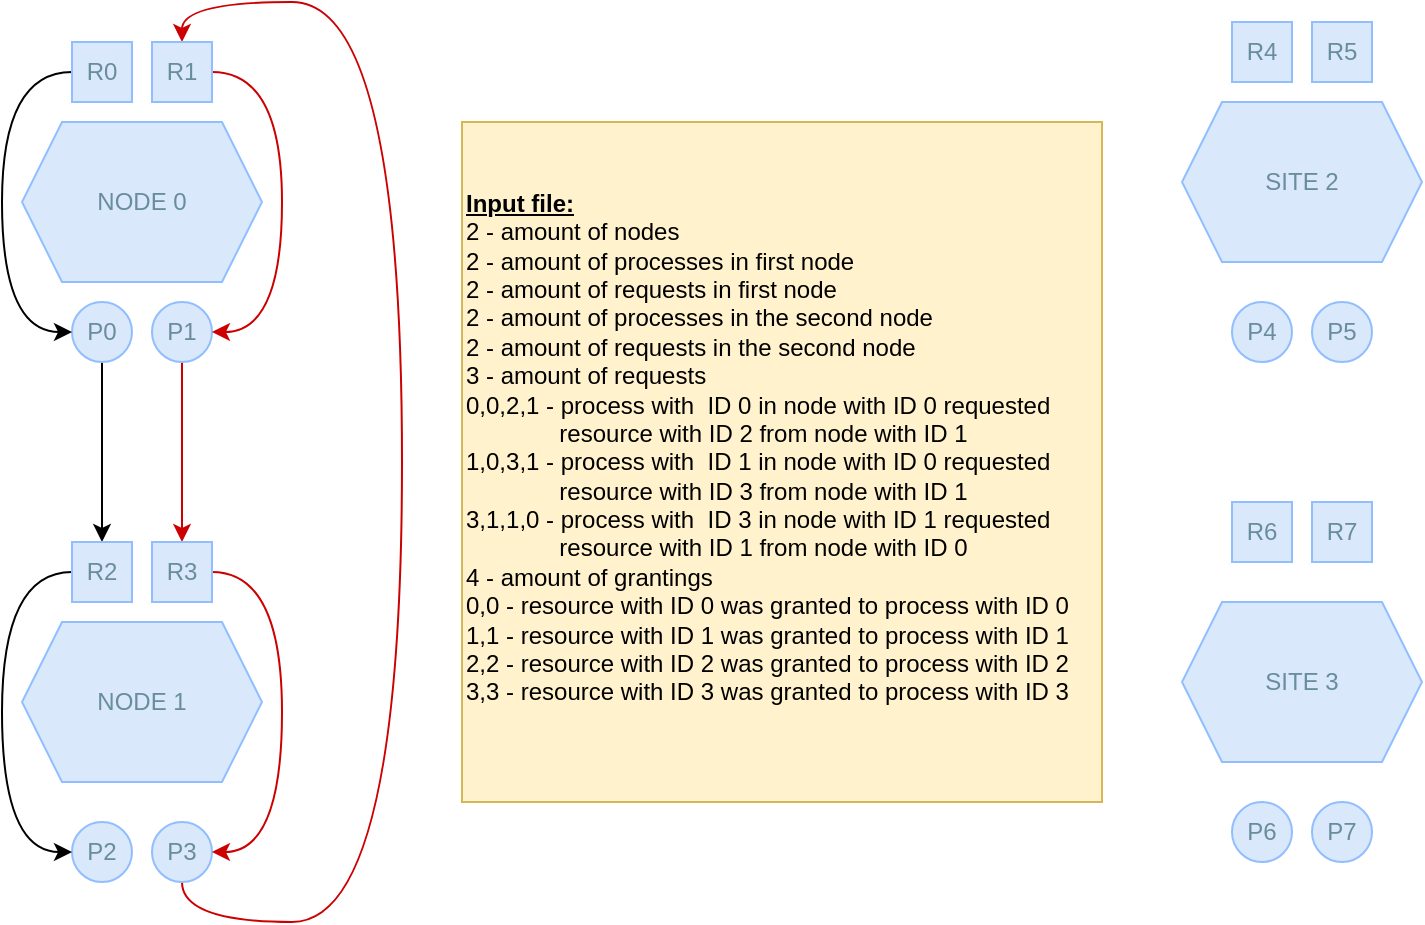 <mxfile version="24.7.8">
  <diagram name="Page-1" id="74TL2pcTnUZlK6rJUKm3">
    <mxGraphModel dx="336" dy="540" grid="1" gridSize="10" guides="1" tooltips="1" connect="1" arrows="1" fold="1" page="1" pageScale="1" pageWidth="4681" pageHeight="3300" math="0" shadow="0">
      <root>
        <mxCell id="0" />
        <mxCell id="1" parent="0" />
        <mxCell id="CZsL7Hv8EAH6103ZfEfw-1" value="NODE 0" style="shape=hexagon;perimeter=hexagonPerimeter2;whiteSpace=wrap;html=1;fixedSize=1;fillColor=#DAE8FC;strokeColor=#90BEFF;fontColor=#698D9C;" vertex="1" parent="1">
          <mxGeometry x="370" y="300" width="120" height="80" as="geometry" />
        </mxCell>
        <mxCell id="CZsL7Hv8EAH6103ZfEfw-2" value="NODE 1" style="shape=hexagon;perimeter=hexagonPerimeter2;whiteSpace=wrap;html=1;fixedSize=1;fillColor=#DAE8FC;strokeColor=#90BEFF;fontColor=#698D9C;" vertex="1" parent="1">
          <mxGeometry x="370" y="550" width="120" height="80" as="geometry" />
        </mxCell>
        <mxCell id="CZsL7Hv8EAH6103ZfEfw-3" value="SITE 2&lt;span style=&quot;font-family: monospace; font-size: 0px; text-align: start; text-wrap: nowrap;&quot;&gt;%3CmxGraphModel%3E%3Croot%3E%3CmxCell%20id%3D%220%22%2F%3E%3CmxCell%20id%3D%221%22%20parent%3D%220%22%2F%3E%3CmxCell%20id%3D%222%22%20value%3D%22SITE%201%22%20style%3D%22shape%3Dhexagon%3Bperimeter%3DhexagonPerimeter2%3BwhiteSpace%3Dwrap%3Bhtml%3D1%3BfixedSize%3D1%3B%22%20vertex%3D%221%22%20parent%3D%221%22%3E%3CmxGeometry%20x%3D%2240%22%20y%3D%22130%22%20width%3D%22120%22%20height%3D%2280%22%20as%3D%22geometry%22%2F%3E%3C%2FmxCell%3E%3C%2Froot%3E%3C%2FmxGraphModel%3E&lt;/span&gt;" style="shape=hexagon;perimeter=hexagonPerimeter2;whiteSpace=wrap;html=1;fixedSize=1;fillColor=#DAE8FC;strokeColor=#90BEFF;fontColor=#698D9C;" vertex="1" parent="1">
          <mxGeometry x="950" y="290" width="120" height="80" as="geometry" />
        </mxCell>
        <mxCell id="CZsL7Hv8EAH6103ZfEfw-4" value="SITE 3" style="shape=hexagon;perimeter=hexagonPerimeter2;whiteSpace=wrap;html=1;fixedSize=1;fillColor=#DAE8FC;strokeColor=#90BEFF;fontColor=#698D9C;" vertex="1" parent="1">
          <mxGeometry x="950" y="540" width="120" height="80" as="geometry" />
        </mxCell>
        <mxCell id="CZsL7Hv8EAH6103ZfEfw-26" style="edgeStyle=orthogonalEdgeStyle;rounded=0;orthogonalLoop=1;jettySize=auto;html=1;exitX=0.5;exitY=1;exitDx=0;exitDy=0;entryX=0.5;entryY=0;entryDx=0;entryDy=0;" edge="1" parent="1" source="CZsL7Hv8EAH6103ZfEfw-5" target="CZsL7Hv8EAH6103ZfEfw-15">
          <mxGeometry relative="1" as="geometry" />
        </mxCell>
        <mxCell id="CZsL7Hv8EAH6103ZfEfw-5" value="P0" style="ellipse;whiteSpace=wrap;html=1;aspect=fixed;fillColor=#DAE8FC;strokeColor=#90BEFF;fontColor=#698D9C;" vertex="1" parent="1">
          <mxGeometry x="395" y="390" width="30" height="30" as="geometry" />
        </mxCell>
        <mxCell id="CZsL7Hv8EAH6103ZfEfw-24" style="edgeStyle=orthogonalEdgeStyle;rounded=0;orthogonalLoop=1;jettySize=auto;html=1;exitX=0.5;exitY=1;exitDx=0;exitDy=0;entryX=0.5;entryY=0;entryDx=0;entryDy=0;strokeColor=#CC0000;" edge="1" parent="1" source="CZsL7Hv8EAH6103ZfEfw-6" target="CZsL7Hv8EAH6103ZfEfw-16">
          <mxGeometry relative="1" as="geometry" />
        </mxCell>
        <mxCell id="CZsL7Hv8EAH6103ZfEfw-6" value="P1" style="ellipse;whiteSpace=wrap;html=1;aspect=fixed;fillColor=#DAE8FC;strokeColor=#90BEFF;fontColor=#698D9C;" vertex="1" parent="1">
          <mxGeometry x="435" y="390" width="30" height="30" as="geometry" />
        </mxCell>
        <mxCell id="CZsL7Hv8EAH6103ZfEfw-7" value="P2" style="ellipse;whiteSpace=wrap;html=1;aspect=fixed;fillColor=#DAE8FC;strokeColor=#90BEFF;fontColor=#698D9C;" vertex="1" parent="1">
          <mxGeometry x="395" y="650" width="30" height="30" as="geometry" />
        </mxCell>
        <mxCell id="CZsL7Hv8EAH6103ZfEfw-28" style="edgeStyle=orthogonalEdgeStyle;rounded=0;orthogonalLoop=1;jettySize=auto;html=1;exitX=0.5;exitY=1;exitDx=0;exitDy=0;entryX=0.5;entryY=0;entryDx=0;entryDy=0;fontColor=#CC0000;strokeColor=#CC0000;curved=1;" edge="1" parent="1" source="CZsL7Hv8EAH6103ZfEfw-8" target="CZsL7Hv8EAH6103ZfEfw-14">
          <mxGeometry relative="1" as="geometry">
            <Array as="points">
              <mxPoint x="450" y="700" />
              <mxPoint x="560" y="700" />
              <mxPoint x="560" y="240" />
              <mxPoint x="450" y="240" />
            </Array>
          </mxGeometry>
        </mxCell>
        <mxCell id="CZsL7Hv8EAH6103ZfEfw-8" value="P3" style="ellipse;whiteSpace=wrap;html=1;aspect=fixed;fillColor=#DAE8FC;strokeColor=#90BEFF;fontColor=#698D9C;" vertex="1" parent="1">
          <mxGeometry x="435" y="650" width="30" height="30" as="geometry" />
        </mxCell>
        <mxCell id="CZsL7Hv8EAH6103ZfEfw-9" value="P4" style="ellipse;whiteSpace=wrap;html=1;aspect=fixed;fillColor=#DAE8FC;strokeColor=#90BEFF;fontColor=#698D9C;" vertex="1" parent="1">
          <mxGeometry x="975" y="390" width="30" height="30" as="geometry" />
        </mxCell>
        <mxCell id="CZsL7Hv8EAH6103ZfEfw-10" value="P5" style="ellipse;whiteSpace=wrap;html=1;aspect=fixed;fillColor=#DAE8FC;strokeColor=#90BEFF;fontColor=#698D9C;" vertex="1" parent="1">
          <mxGeometry x="1015" y="390" width="30" height="30" as="geometry" />
        </mxCell>
        <mxCell id="CZsL7Hv8EAH6103ZfEfw-11" value="P6" style="ellipse;whiteSpace=wrap;html=1;aspect=fixed;fillColor=#DAE8FC;strokeColor=#90BEFF;fontColor=#698D9C;" vertex="1" parent="1">
          <mxGeometry x="975" y="640" width="30" height="30" as="geometry" />
        </mxCell>
        <mxCell id="CZsL7Hv8EAH6103ZfEfw-12" value="P7" style="ellipse;whiteSpace=wrap;html=1;aspect=fixed;fillColor=#DAE8FC;strokeColor=#90BEFF;fontColor=#698D9C;" vertex="1" parent="1">
          <mxGeometry x="1015" y="640" width="30" height="30" as="geometry" />
        </mxCell>
        <mxCell id="CZsL7Hv8EAH6103ZfEfw-23" style="edgeStyle=orthogonalEdgeStyle;rounded=0;orthogonalLoop=1;jettySize=auto;html=1;exitX=0;exitY=0.5;exitDx=0;exitDy=0;entryX=0;entryY=0.5;entryDx=0;entryDy=0;curved=1;" edge="1" parent="1" source="CZsL7Hv8EAH6103ZfEfw-13" target="CZsL7Hv8EAH6103ZfEfw-5">
          <mxGeometry relative="1" as="geometry">
            <Array as="points">
              <mxPoint x="360" y="275" />
              <mxPoint x="360" y="405" />
            </Array>
          </mxGeometry>
        </mxCell>
        <mxCell id="CZsL7Hv8EAH6103ZfEfw-13" value="R0" style="rounded=0;whiteSpace=wrap;html=1;fillColor=#DAE8FC;strokeColor=#90BEFF;fontColor=#698D9C;" vertex="1" parent="1">
          <mxGeometry x="395" y="260" width="30" height="30" as="geometry" />
        </mxCell>
        <mxCell id="CZsL7Hv8EAH6103ZfEfw-22" style="edgeStyle=orthogonalEdgeStyle;rounded=0;orthogonalLoop=1;jettySize=auto;html=1;exitX=1;exitY=0.5;exitDx=0;exitDy=0;entryX=1;entryY=0.5;entryDx=0;entryDy=0;strokeColor=#CC0000;curved=1;" edge="1" parent="1" source="CZsL7Hv8EAH6103ZfEfw-14" target="CZsL7Hv8EAH6103ZfEfw-6">
          <mxGeometry relative="1" as="geometry">
            <Array as="points">
              <mxPoint x="500" y="275" />
              <mxPoint x="500" y="405" />
            </Array>
          </mxGeometry>
        </mxCell>
        <mxCell id="CZsL7Hv8EAH6103ZfEfw-14" value="R1" style="rounded=0;whiteSpace=wrap;html=1;fillColor=#DAE8FC;strokeColor=#90BEFF;fontColor=#698D9C;" vertex="1" parent="1">
          <mxGeometry x="435" y="260" width="30" height="30" as="geometry" />
        </mxCell>
        <mxCell id="CZsL7Hv8EAH6103ZfEfw-27" style="edgeStyle=orthogonalEdgeStyle;rounded=0;orthogonalLoop=1;jettySize=auto;html=1;exitX=0;exitY=0.5;exitDx=0;exitDy=0;entryX=0;entryY=0.5;entryDx=0;entryDy=0;curved=1;" edge="1" parent="1" source="CZsL7Hv8EAH6103ZfEfw-15" target="CZsL7Hv8EAH6103ZfEfw-7">
          <mxGeometry relative="1" as="geometry">
            <Array as="points">
              <mxPoint x="360" y="525" />
              <mxPoint x="360" y="665" />
            </Array>
          </mxGeometry>
        </mxCell>
        <mxCell id="CZsL7Hv8EAH6103ZfEfw-15" value="R2" style="rounded=0;whiteSpace=wrap;html=1;fillColor=#DAE8FC;strokeColor=#90BEFF;fontColor=#698D9C;" vertex="1" parent="1">
          <mxGeometry x="395" y="510" width="30" height="30" as="geometry" />
        </mxCell>
        <mxCell id="CZsL7Hv8EAH6103ZfEfw-25" style="edgeStyle=orthogonalEdgeStyle;rounded=0;orthogonalLoop=1;jettySize=auto;html=1;exitX=1;exitY=0.5;exitDx=0;exitDy=0;entryX=1;entryY=0.5;entryDx=0;entryDy=0;curved=1;strokeColor=#CC0000;" edge="1" parent="1" source="CZsL7Hv8EAH6103ZfEfw-16" target="CZsL7Hv8EAH6103ZfEfw-8">
          <mxGeometry relative="1" as="geometry">
            <Array as="points">
              <mxPoint x="500" y="525" />
              <mxPoint x="500" y="665" />
            </Array>
          </mxGeometry>
        </mxCell>
        <mxCell id="CZsL7Hv8EAH6103ZfEfw-16" value="R3" style="rounded=0;whiteSpace=wrap;html=1;fillColor=#DAE8FC;strokeColor=#90BEFF;fontColor=#698D9C;" vertex="1" parent="1">
          <mxGeometry x="435" y="510" width="30" height="30" as="geometry" />
        </mxCell>
        <mxCell id="CZsL7Hv8EAH6103ZfEfw-17" value="R4" style="rounded=0;whiteSpace=wrap;html=1;fillColor=#DAE8FC;strokeColor=#90BEFF;fontColor=#698D9C;" vertex="1" parent="1">
          <mxGeometry x="975" y="250" width="30" height="30" as="geometry" />
        </mxCell>
        <mxCell id="CZsL7Hv8EAH6103ZfEfw-18" value="R5" style="rounded=0;whiteSpace=wrap;html=1;fillColor=#DAE8FC;strokeColor=#90BEFF;fontColor=#698D9C;" vertex="1" parent="1">
          <mxGeometry x="1015" y="250" width="30" height="30" as="geometry" />
        </mxCell>
        <mxCell id="CZsL7Hv8EAH6103ZfEfw-19" value="R6" style="rounded=0;whiteSpace=wrap;html=1;fillColor=#DAE8FC;strokeColor=#90BEFF;fontColor=#698D9C;" vertex="1" parent="1">
          <mxGeometry x="975" y="490" width="30" height="30" as="geometry" />
        </mxCell>
        <mxCell id="CZsL7Hv8EAH6103ZfEfw-20" value="R7" style="rounded=0;whiteSpace=wrap;html=1;fillColor=#DAE8FC;strokeColor=#90BEFF;fontColor=#698D9C;" vertex="1" parent="1">
          <mxGeometry x="1015" y="490" width="30" height="30" as="geometry" />
        </mxCell>
        <mxCell id="CZsL7Hv8EAH6103ZfEfw-29" value="&lt;div&gt;&lt;b&gt;&lt;u&gt;Input file:&lt;/u&gt;&lt;/b&gt;&lt;/div&gt;&lt;div style=&quot;&quot;&gt;&lt;span style=&quot;background-color: initial;&quot;&gt;2 - amount of nodes&lt;/span&gt;&lt;/div&gt;&lt;div&gt;2 - amount of processes in first node&lt;/div&gt;&lt;div&gt;2 - amount of requests in first node&lt;/div&gt;&lt;div&gt;2 - amount of processes in the second node&lt;/div&gt;&lt;div&gt;2 - amount of requests in the second node&lt;/div&gt;&lt;div&gt;3 - amount of requests&lt;/div&gt;&lt;div&gt;0,0,2,1 - process with&amp;nbsp; ID 0 in node with ID 0 requested&amp;nbsp; &lt;br&gt;&amp;nbsp; &amp;nbsp; &amp;nbsp; &amp;nbsp; &amp;nbsp; &amp;nbsp; &amp;nbsp; resource with ID 2 from node with ID 1&lt;/div&gt;&lt;div&gt;1,0,3,1 -&amp;nbsp;&lt;span style=&quot;background-color: initial;&quot;&gt;process with&amp;nbsp; ID 1 in node with ID 0 requested&amp;nbsp;&lt;/span&gt;&lt;/div&gt;&amp;nbsp; &amp;nbsp; &amp;nbsp; &amp;nbsp; &amp;nbsp; &amp;nbsp; &amp;nbsp; resource with ID 3 from node with ID 1&lt;div&gt;3,1,1,0 -&amp;nbsp;&lt;span style=&quot;background-color: initial;&quot;&gt;process with&amp;nbsp; ID 3 in node with ID 1 requested&amp;nbsp;&lt;/span&gt;&lt;/div&gt;&amp;nbsp; &amp;nbsp; &amp;nbsp; &amp;nbsp; &amp;nbsp; &amp;nbsp; &amp;nbsp; resource with ID 1 from node with ID 0&lt;div&gt;&lt;span style=&quot;background-color: initial;&quot;&gt;4 - amount of grantings&lt;/span&gt;&lt;/div&gt;&lt;div&gt;&lt;span style=&quot;background-color: initial;&quot;&gt;0,0 - resource with ID 0 was granted to process with ID 0&lt;/span&gt;&lt;/div&gt;&lt;div&gt;&lt;span style=&quot;background-color: initial;&quot;&gt;1,1 -&amp;nbsp;&lt;/span&gt;&lt;span style=&quot;background-color: initial;&quot;&gt;resource with ID 1 was granted to process with ID 1&lt;/span&gt;&lt;/div&gt;&lt;div&gt;&lt;span style=&quot;background-color: initial;&quot;&gt;2,2 -&amp;nbsp;&lt;/span&gt;&lt;span style=&quot;background-color: initial;&quot;&gt;resource with ID 2 was granted to process with ID 2&lt;/span&gt;&lt;/div&gt;&lt;div&gt;&lt;span style=&quot;background-color: initial;&quot;&gt;3,3 -&amp;nbsp;&lt;/span&gt;&lt;span style=&quot;background-color: initial;&quot;&gt;resource with ID 3 was granted to process with ID 3&lt;/span&gt;&lt;/div&gt;&lt;div&gt;&lt;span style=&quot;background-color: initial;&quot;&gt;&lt;br&gt;&lt;/span&gt;&lt;/div&gt;" style="text;html=1;align=left;verticalAlign=middle;whiteSpace=wrap;rounded=0;fillColor=#fff2cc;strokeColor=#d6b656;" vertex="1" parent="1">
          <mxGeometry x="590" y="300" width="320" height="340" as="geometry" />
        </mxCell>
      </root>
    </mxGraphModel>
  </diagram>
</mxfile>
